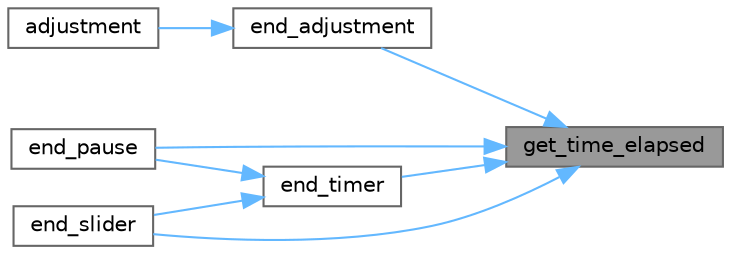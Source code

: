 digraph "get_time_elapsed"
{
 // LATEX_PDF_SIZE
  bgcolor="transparent";
  edge [fontname=Helvetica,fontsize=10,labelfontname=Helvetica,labelfontsize=10];
  node [fontname=Helvetica,fontsize=10,shape=box,height=0.2,width=0.4];
  rankdir="RL";
  Node1 [id="Node000001",label="get_time_elapsed",height=0.2,width=0.4,color="gray40", fillcolor="grey60", style="filled", fontcolor="black",tooltip=" "];
  Node1 -> Node2 [id="edge1_Node000001_Node000002",dir="back",color="steelblue1",style="solid",tooltip=" "];
  Node2 [id="Node000002",label="end_adjustment",height=0.2,width=0.4,color="grey40", fillcolor="white", style="filled",URL="$a00150.html#a640807eb3a47f21d60f4901383f9ab7e",tooltip=" "];
  Node2 -> Node3 [id="edge2_Node000002_Node000003",dir="back",color="steelblue1",style="solid",tooltip=" "];
  Node3 [id="Node000003",label="adjustment",height=0.2,width=0.4,color="grey40", fillcolor="white", style="filled",URL="$a00150.html#a2df6891576c591b86e3bf2e6a86e380e",tooltip=" "];
  Node1 -> Node4 [id="edge3_Node000001_Node000004",dir="back",color="steelblue1",style="solid",tooltip=" "];
  Node4 [id="Node000004",label="end_pause",height=0.2,width=0.4,color="grey40", fillcolor="white", style="filled",URL="$a00150.html#af8bf41368400983fc278bfa3b0fa9500",tooltip=" "];
  Node1 -> Node5 [id="edge4_Node000001_Node000005",dir="back",color="steelblue1",style="solid",tooltip=" "];
  Node5 [id="Node000005",label="end_slider",height=0.2,width=0.4,color="grey40", fillcolor="white", style="filled",URL="$a00150.html#ae8fb478549eb82488a7f1029b1f2e74c",tooltip=" "];
  Node1 -> Node6 [id="edge5_Node000001_Node000006",dir="back",color="steelblue1",style="solid",tooltip=" "];
  Node6 [id="Node000006",label="end_timer",height=0.2,width=0.4,color="grey40", fillcolor="white", style="filled",URL="$a00150.html#a8b88ea2fc7ce49ef394dbdc6d40c8cf1",tooltip=" "];
  Node6 -> Node4 [id="edge6_Node000006_Node000004",dir="back",color="steelblue1",style="solid",tooltip=" "];
  Node6 -> Node5 [id="edge7_Node000006_Node000005",dir="back",color="steelblue1",style="solid",tooltip=" "];
}
